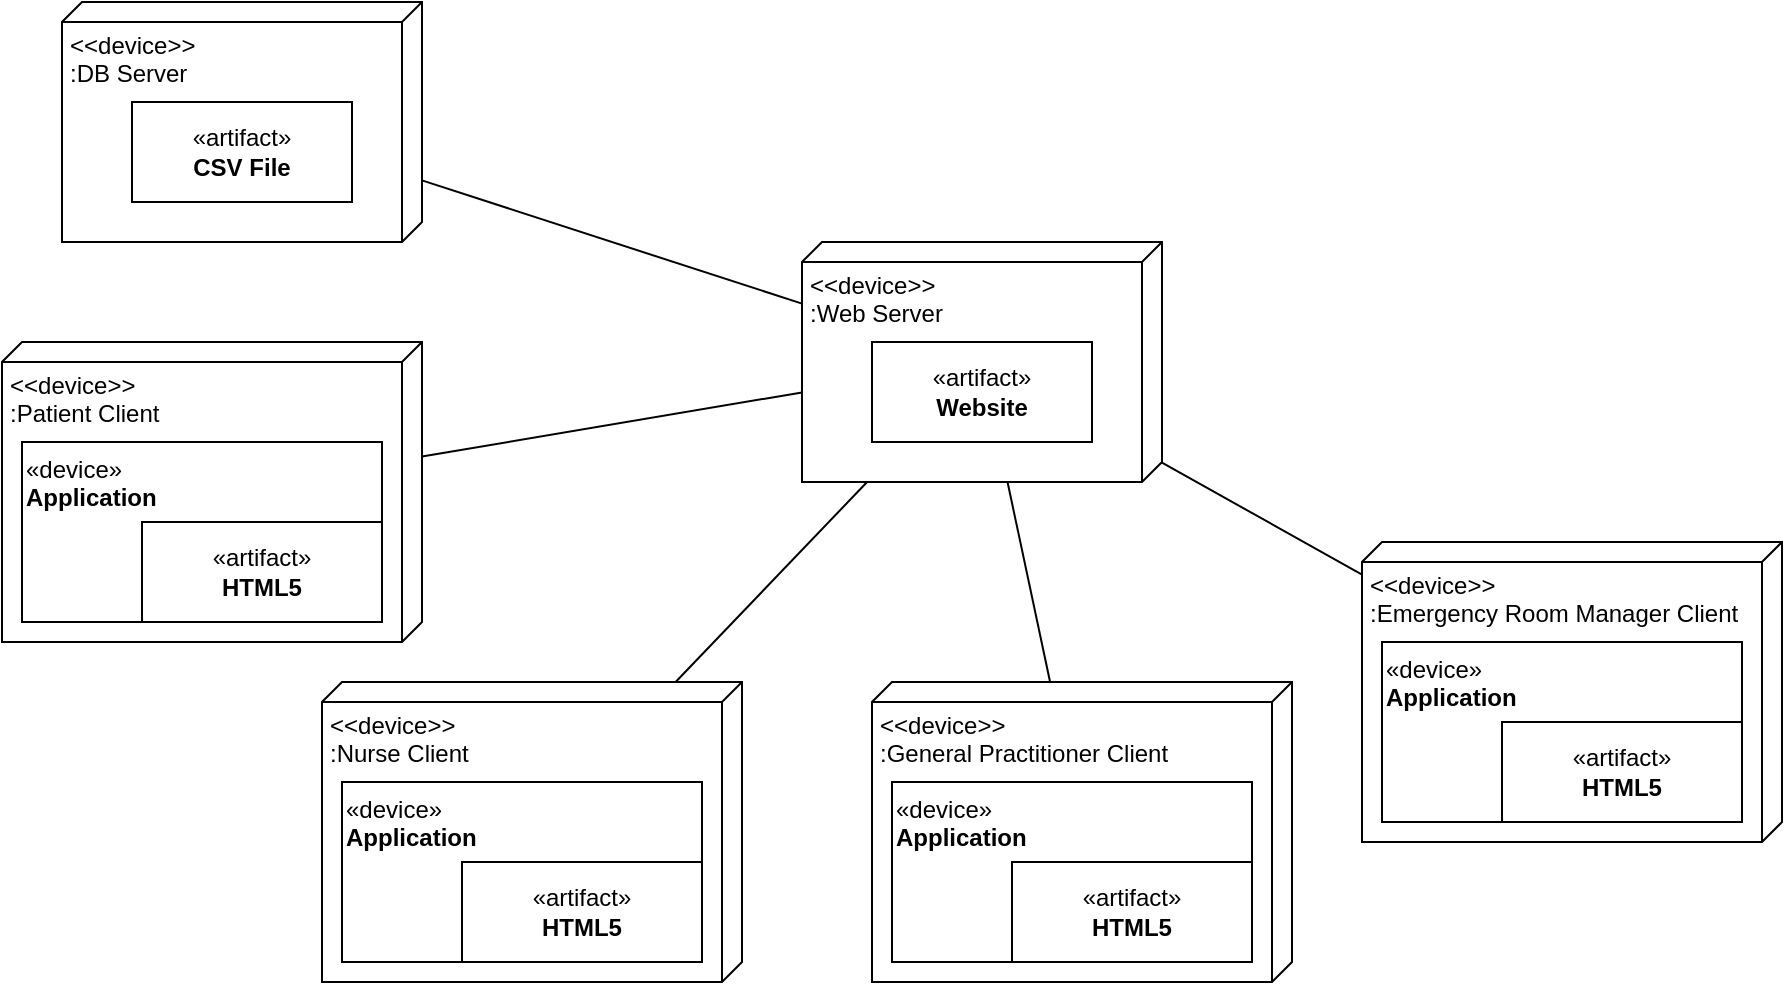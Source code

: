 <mxfile version="24.8.8">
  <diagram name="Page-1" id="2RgFvJZ56b2tRC2o2Oht">
    <mxGraphModel dx="794" dy="420" grid="1" gridSize="10" guides="1" tooltips="1" connect="1" arrows="1" fold="1" page="1" pageScale="1" pageWidth="850" pageHeight="1100" math="0" shadow="0">
      <root>
        <mxCell id="0" />
        <mxCell id="1" parent="0" />
        <mxCell id="X8aGXZLYWT5mc5Aefz2K-1" value="&amp;lt;&amp;lt;device&amp;gt;&amp;gt;&lt;div&gt;:DB Server&lt;/div&gt;" style="verticalAlign=top;align=left;spacingTop=8;spacingLeft=2;spacingRight=12;shape=cube;size=10;direction=south;fontStyle=0;html=1;whiteSpace=wrap;" parent="1" vertex="1">
          <mxGeometry x="140" y="90" width="180" height="120" as="geometry" />
        </mxCell>
        <mxCell id="X8aGXZLYWT5mc5Aefz2K-2" value="&amp;lt;&amp;lt;device&amp;gt;&amp;gt;&lt;div&gt;:Web Server&lt;/div&gt;" style="verticalAlign=top;align=left;spacingTop=8;spacingLeft=2;spacingRight=12;shape=cube;size=10;direction=south;fontStyle=0;html=1;whiteSpace=wrap;" parent="1" vertex="1">
          <mxGeometry x="510" y="210" width="180" height="120" as="geometry" />
        </mxCell>
        <mxCell id="X8aGXZLYWT5mc5Aefz2K-4" value="" style="endArrow=none;html=1;rounded=0;" parent="1" source="X8aGXZLYWT5mc5Aefz2K-1" target="X8aGXZLYWT5mc5Aefz2K-2" edge="1">
          <mxGeometry relative="1" as="geometry">
            <mxPoint x="300" y="260" as="sourcePoint" />
            <mxPoint x="460" y="260" as="targetPoint" />
          </mxGeometry>
        </mxCell>
        <mxCell id="X8aGXZLYWT5mc5Aefz2K-5" value="&amp;lt;&amp;lt;device&amp;gt;&amp;gt;&lt;div&gt;:Patient Client&lt;/div&gt;" style="verticalAlign=top;align=left;spacingTop=8;spacingLeft=2;spacingRight=12;shape=cube;size=10;direction=south;fontStyle=0;html=1;whiteSpace=wrap;" parent="1" vertex="1">
          <mxGeometry x="110" y="260" width="210" height="150" as="geometry" />
        </mxCell>
        <mxCell id="X8aGXZLYWT5mc5Aefz2K-6" value="" style="endArrow=none;html=1;rounded=0;" parent="1" source="X8aGXZLYWT5mc5Aefz2K-5" target="X8aGXZLYWT5mc5Aefz2K-2" edge="1">
          <mxGeometry relative="1" as="geometry">
            <mxPoint x="330" y="189" as="sourcePoint" />
            <mxPoint x="520" y="251" as="targetPoint" />
          </mxGeometry>
        </mxCell>
        <mxCell id="X8aGXZLYWT5mc5Aefz2K-7" value="«artifact»&lt;br&gt;&lt;b&gt;CSV File&lt;/b&gt;" style="html=1;whiteSpace=wrap;" parent="1" vertex="1">
          <mxGeometry x="175" y="140" width="110" height="50" as="geometry" />
        </mxCell>
        <mxCell id="X8aGXZLYWT5mc5Aefz2K-8" value="«artifact»&lt;br&gt;&lt;b&gt;Website&lt;/b&gt;" style="html=1;whiteSpace=wrap;" parent="1" vertex="1">
          <mxGeometry x="545" y="260" width="110" height="50" as="geometry" />
        </mxCell>
        <mxCell id="X8aGXZLYWT5mc5Aefz2K-9" value="«device»&lt;br&gt;&lt;b&gt;Application&lt;/b&gt;" style="html=1;whiteSpace=wrap;align=left;verticalAlign=top;" parent="1" vertex="1">
          <mxGeometry x="120" y="310" width="180" height="90" as="geometry" />
        </mxCell>
        <mxCell id="X8aGXZLYWT5mc5Aefz2K-11" value="«artifact»&lt;br&gt;&lt;b&gt;HTML5&lt;/b&gt;" style="html=1;whiteSpace=wrap;" parent="1" vertex="1">
          <mxGeometry x="180" y="350" width="120" height="50" as="geometry" />
        </mxCell>
        <mxCell id="eUTtkmBerpi-PXUyyY6c-1" value="&amp;lt;&amp;lt;device&amp;gt;&amp;gt;&lt;div&gt;:Nurse Client&lt;/div&gt;" style="verticalAlign=top;align=left;spacingTop=8;spacingLeft=2;spacingRight=12;shape=cube;size=10;direction=south;fontStyle=0;html=1;whiteSpace=wrap;" vertex="1" parent="1">
          <mxGeometry x="270" y="430" width="210" height="150" as="geometry" />
        </mxCell>
        <mxCell id="eUTtkmBerpi-PXUyyY6c-2" value="«device»&lt;br&gt;&lt;b&gt;Application&lt;/b&gt;" style="html=1;whiteSpace=wrap;align=left;verticalAlign=top;" vertex="1" parent="1">
          <mxGeometry x="280" y="480" width="180" height="90" as="geometry" />
        </mxCell>
        <mxCell id="eUTtkmBerpi-PXUyyY6c-3" value="«artifact»&lt;br&gt;&lt;b&gt;HTML5&lt;/b&gt;" style="html=1;whiteSpace=wrap;" vertex="1" parent="1">
          <mxGeometry x="340" y="520" width="120" height="50" as="geometry" />
        </mxCell>
        <mxCell id="eUTtkmBerpi-PXUyyY6c-4" value="" style="endArrow=none;html=1;rounded=0;" edge="1" parent="1" source="eUTtkmBerpi-PXUyyY6c-1" target="X8aGXZLYWT5mc5Aefz2K-2">
          <mxGeometry relative="1" as="geometry">
            <mxPoint x="330" y="327" as="sourcePoint" />
            <mxPoint x="520" y="295" as="targetPoint" />
          </mxGeometry>
        </mxCell>
        <mxCell id="eUTtkmBerpi-PXUyyY6c-5" value="&amp;lt;&amp;lt;device&amp;gt;&amp;gt;&lt;div&gt;:General Practitioner Client&lt;/div&gt;" style="verticalAlign=top;align=left;spacingTop=8;spacingLeft=2;spacingRight=12;shape=cube;size=10;direction=south;fontStyle=0;html=1;whiteSpace=wrap;" vertex="1" parent="1">
          <mxGeometry x="545" y="430" width="210" height="150" as="geometry" />
        </mxCell>
        <mxCell id="eUTtkmBerpi-PXUyyY6c-6" value="«device»&lt;br&gt;&lt;b&gt;Application&lt;/b&gt;" style="html=1;whiteSpace=wrap;align=left;verticalAlign=top;" vertex="1" parent="1">
          <mxGeometry x="555" y="480" width="180" height="90" as="geometry" />
        </mxCell>
        <mxCell id="eUTtkmBerpi-PXUyyY6c-7" value="«artifact»&lt;br&gt;&lt;b&gt;HTML5&lt;/b&gt;" style="html=1;whiteSpace=wrap;" vertex="1" parent="1">
          <mxGeometry x="615" y="520" width="120" height="50" as="geometry" />
        </mxCell>
        <mxCell id="eUTtkmBerpi-PXUyyY6c-8" value="" style="endArrow=none;html=1;rounded=0;" edge="1" parent="1" source="eUTtkmBerpi-PXUyyY6c-5" target="X8aGXZLYWT5mc5Aefz2K-2">
          <mxGeometry relative="1" as="geometry">
            <mxPoint x="457" y="440" as="sourcePoint" />
            <mxPoint x="553" y="340" as="targetPoint" />
          </mxGeometry>
        </mxCell>
        <mxCell id="eUTtkmBerpi-PXUyyY6c-9" value="&amp;lt;&amp;lt;device&amp;gt;&amp;gt;&lt;div&gt;:Emergency Room Manager Client&lt;/div&gt;" style="verticalAlign=top;align=left;spacingTop=8;spacingLeft=2;spacingRight=12;shape=cube;size=10;direction=south;fontStyle=0;html=1;whiteSpace=wrap;" vertex="1" parent="1">
          <mxGeometry x="790" y="360" width="210" height="150" as="geometry" />
        </mxCell>
        <mxCell id="eUTtkmBerpi-PXUyyY6c-10" value="«device»&lt;br&gt;&lt;b&gt;Application&lt;/b&gt;" style="html=1;whiteSpace=wrap;align=left;verticalAlign=top;" vertex="1" parent="1">
          <mxGeometry x="800" y="410" width="180" height="90" as="geometry" />
        </mxCell>
        <mxCell id="eUTtkmBerpi-PXUyyY6c-11" value="«artifact»&lt;br&gt;&lt;b&gt;HTML5&lt;/b&gt;" style="html=1;whiteSpace=wrap;" vertex="1" parent="1">
          <mxGeometry x="860" y="450" width="120" height="50" as="geometry" />
        </mxCell>
        <mxCell id="eUTtkmBerpi-PXUyyY6c-12" value="" style="endArrow=none;html=1;rounded=0;" edge="1" parent="1" source="eUTtkmBerpi-PXUyyY6c-9" target="X8aGXZLYWT5mc5Aefz2K-2">
          <mxGeometry relative="1" as="geometry">
            <mxPoint x="644" y="440" as="sourcePoint" />
            <mxPoint x="623" y="340" as="targetPoint" />
          </mxGeometry>
        </mxCell>
      </root>
    </mxGraphModel>
  </diagram>
</mxfile>
